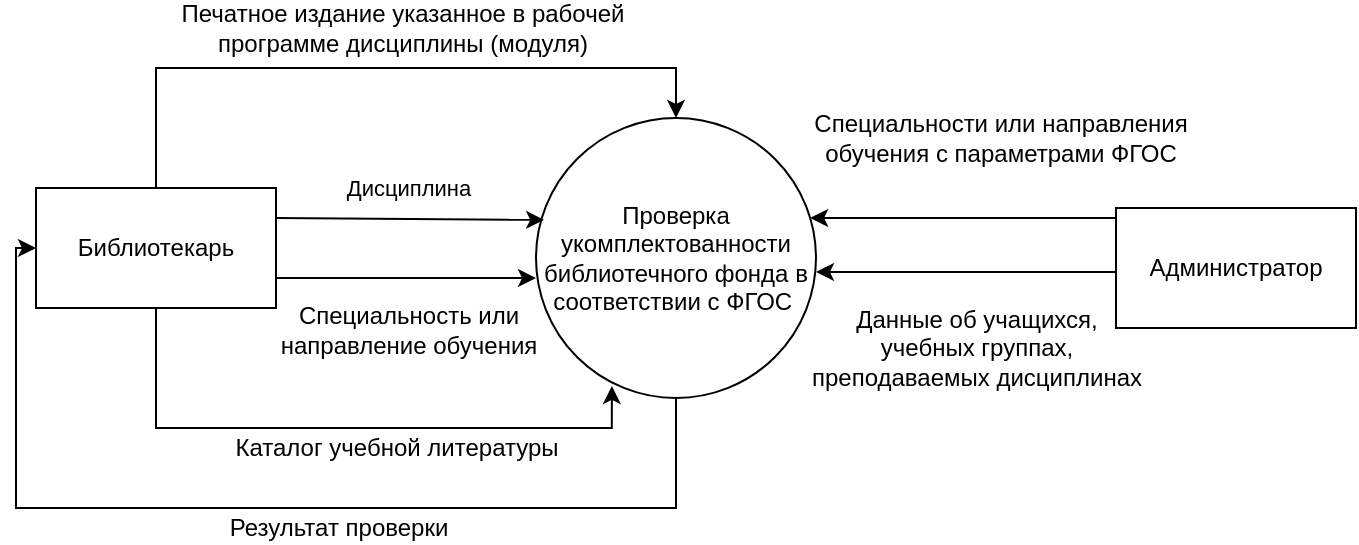 <mxfile version="10.7.1" type="device"><diagram id="6-FdaX3lxCCcAG_ql_p5" name="Page-1"><mxGraphModel dx="1394" dy="747" grid="1" gridSize="10" guides="1" tooltips="1" connect="1" arrows="1" fold="1" page="1" pageScale="1" pageWidth="827" pageHeight="1169" math="0" shadow="0"><root><mxCell id="0"/><mxCell id="1" parent="0"/><mxCell id="0ujy14zAOGtTfA7zI-4I-22" style="edgeStyle=orthogonalEdgeStyle;rounded=0;orthogonalLoop=1;jettySize=auto;html=1;exitX=0.5;exitY=0;exitDx=0;exitDy=0;entryX=0.5;entryY=0;entryDx=0;entryDy=0;" edge="1" parent="1" source="0ujy14zAOGtTfA7zI-4I-1" target="0ujy14zAOGtTfA7zI-4I-3"><mxGeometry relative="1" as="geometry"><mxPoint x="670" y="40" as="targetPoint"/><Array as="points"><mxPoint x="80" y="80"/><mxPoint x="340" y="80"/></Array></mxGeometry></mxCell><mxCell id="0ujy14zAOGtTfA7zI-4I-23" value="Печатное издание указанное в рабочей &lt;br&gt;программе дисциплины (модуля)" style="text;html=1;resizable=0;points=[];align=center;verticalAlign=middle;labelBackgroundColor=#ffffff;" vertex="1" connectable="0" parent="0ujy14zAOGtTfA7zI-4I-22"><mxGeometry x="0.208" y="1" relative="1" as="geometry"><mxPoint x="-26" y="-19" as="offset"/></mxGeometry></mxCell><mxCell id="0ujy14zAOGtTfA7zI-4I-45" value="" style="edgeStyle=orthogonalEdgeStyle;rounded=0;orthogonalLoop=1;jettySize=auto;html=1;entryX=0.271;entryY=0.957;entryDx=0;entryDy=0;entryPerimeter=0;" edge="1" parent="1" source="0ujy14zAOGtTfA7zI-4I-1" target="0ujy14zAOGtTfA7zI-4I-3"><mxGeometry relative="1" as="geometry"><mxPoint x="80" y="280" as="targetPoint"/><Array as="points"><mxPoint x="80" y="260"/><mxPoint x="308" y="260"/></Array></mxGeometry></mxCell><mxCell id="0ujy14zAOGtTfA7zI-4I-46" value="Каталог учебной литературы" style="text;html=1;resizable=0;points=[];align=center;verticalAlign=middle;labelBackgroundColor=#ffffff;" vertex="1" connectable="0" parent="0ujy14zAOGtTfA7zI-4I-45"><mxGeometry x="0.372" relative="1" as="geometry"><mxPoint x="-32" y="10" as="offset"/></mxGeometry></mxCell><mxCell id="0ujy14zAOGtTfA7zI-4I-1" value="Библиотекарь" style="rounded=0;whiteSpace=wrap;html=1;" vertex="1" parent="1"><mxGeometry x="20" y="140" width="120" height="60" as="geometry"/></mxCell><mxCell id="0ujy14zAOGtTfA7zI-4I-3" value="Проверка укомплектованности библиотечного фонда в соответствии с ФГОС&amp;nbsp;" style="ellipse;whiteSpace=wrap;html=1;aspect=fixed;" vertex="1" parent="1"><mxGeometry x="270" y="105" width="140" height="140" as="geometry"/></mxCell><mxCell id="0ujy14zAOGtTfA7zI-4I-5" value="Дисциплина" style="endArrow=classic;html=1;exitX=1;exitY=0.25;exitDx=0;exitDy=0;entryX=0.029;entryY=0.364;entryDx=0;entryDy=0;entryPerimeter=0;" edge="1" parent="1" source="0ujy14zAOGtTfA7zI-4I-1" target="0ujy14zAOGtTfA7zI-4I-3"><mxGeometry x="-0.024" y="15" width="50" height="50" relative="1" as="geometry"><mxPoint x="70" y="290" as="sourcePoint"/><mxPoint x="273" y="153" as="targetPoint"/><mxPoint as="offset"/></mxGeometry></mxCell><mxCell id="0ujy14zAOGtTfA7zI-4I-6" value="" style="endArrow=classic;html=1;exitX=1;exitY=0.75;exitDx=0;exitDy=0;" edge="1" parent="1" source="0ujy14zAOGtTfA7zI-4I-1"><mxGeometry width="50" height="50" relative="1" as="geometry"><mxPoint x="200" y="270" as="sourcePoint"/><mxPoint x="270" y="185" as="targetPoint"/></mxGeometry></mxCell><mxCell id="0ujy14zAOGtTfA7zI-4I-7" value="Специальность или &lt;br&gt;направление обучения" style="text;html=1;resizable=0;points=[];align=center;verticalAlign=middle;labelBackgroundColor=#ffffff;" vertex="1" connectable="0" parent="0ujy14zAOGtTfA7zI-4I-6"><mxGeometry x="0.406" y="-5" relative="1" as="geometry"><mxPoint x="-26" y="20.5" as="offset"/></mxGeometry></mxCell><mxCell id="0ujy14zAOGtTfA7zI-4I-16" value="" style="edgeStyle=orthogonalEdgeStyle;rounded=0;orthogonalLoop=1;jettySize=auto;html=1;entryX=0;entryY=0.5;entryDx=0;entryDy=0;exitX=0.5;exitY=1;exitDx=0;exitDy=0;" edge="1" parent="1" source="0ujy14zAOGtTfA7zI-4I-3" target="0ujy14zAOGtTfA7zI-4I-1"><mxGeometry relative="1" as="geometry"><mxPoint x="613" y="420" as="sourcePoint"/><mxPoint x="720" y="360" as="targetPoint"/><Array as="points"><mxPoint x="340" y="300"/><mxPoint x="10" y="300"/><mxPoint x="10" y="170"/></Array></mxGeometry></mxCell><mxCell id="0ujy14zAOGtTfA7zI-4I-17" value="Результат проверки" style="text;html=1;resizable=0;points=[];align=center;verticalAlign=middle;labelBackgroundColor=#ffffff;" vertex="1" connectable="0" parent="0ujy14zAOGtTfA7zI-4I-16"><mxGeometry x="0.051" y="-1" relative="1" as="geometry"><mxPoint x="52" y="11" as="offset"/></mxGeometry></mxCell><mxCell id="0ujy14zAOGtTfA7zI-4I-37" value="" style="edgeStyle=orthogonalEdgeStyle;rounded=0;orthogonalLoop=1;jettySize=auto;html=1;entryX=0.979;entryY=0.357;entryDx=0;entryDy=0;entryPerimeter=0;" edge="1" parent="1" source="0ujy14zAOGtTfA7zI-4I-33" target="0ujy14zAOGtTfA7zI-4I-3"><mxGeometry relative="1" as="geometry"><mxPoint x="480" y="180" as="targetPoint"/><Array as="points"><mxPoint x="480" y="155"/><mxPoint x="480" y="155"/></Array></mxGeometry></mxCell><mxCell id="0ujy14zAOGtTfA7zI-4I-40" value="Специальности или направления &lt;br&gt;обучения с параметрами ФГОС" style="text;html=1;resizable=0;points=[];align=center;verticalAlign=middle;labelBackgroundColor=#ffffff;" vertex="1" connectable="0" parent="0ujy14zAOGtTfA7zI-4I-37"><mxGeometry x="-0.152" y="1" relative="1" as="geometry"><mxPoint x="7" y="-41" as="offset"/></mxGeometry></mxCell><mxCell id="0ujy14zAOGtTfA7zI-4I-42" value="" style="edgeStyle=orthogonalEdgeStyle;rounded=0;orthogonalLoop=1;jettySize=auto;html=1;entryX=1;entryY=0.55;entryDx=0;entryDy=0;entryPerimeter=0;" edge="1" parent="1" source="0ujy14zAOGtTfA7zI-4I-33" target="0ujy14zAOGtTfA7zI-4I-3"><mxGeometry relative="1" as="geometry"><mxPoint x="420" y="180" as="targetPoint"/><Array as="points"><mxPoint x="490" y="182"/><mxPoint x="490" y="182"/></Array></mxGeometry></mxCell><mxCell id="0ujy14zAOGtTfA7zI-4I-43" value="Данные об учащихся, &lt;br&gt;учебных группах, &lt;br&gt;преподаваемых дисциплинах" style="text;html=1;resizable=0;points=[];align=center;verticalAlign=middle;labelBackgroundColor=#ffffff;" vertex="1" connectable="0" parent="0ujy14zAOGtTfA7zI-4I-42"><mxGeometry x="-0.24" y="4" relative="1" as="geometry"><mxPoint x="-13" y="34" as="offset"/></mxGeometry></mxCell><mxCell id="0ujy14zAOGtTfA7zI-4I-33" value="Администратор" style="rounded=0;whiteSpace=wrap;html=1;" vertex="1" parent="1"><mxGeometry x="560" y="150" width="120" height="60" as="geometry"/></mxCell></root></mxGraphModel></diagram></mxfile>